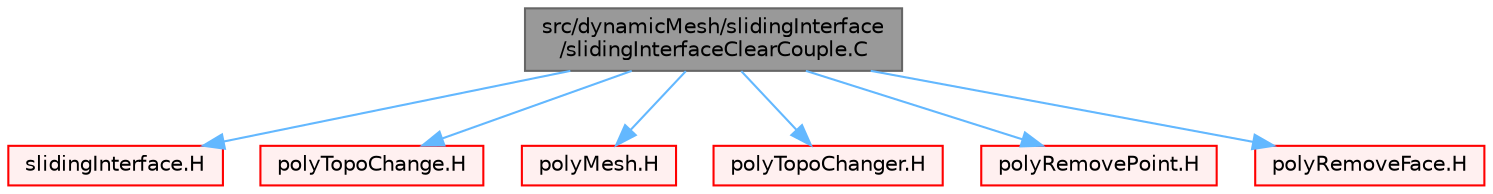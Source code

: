 digraph "src/dynamicMesh/slidingInterface/slidingInterfaceClearCouple.C"
{
 // LATEX_PDF_SIZE
  bgcolor="transparent";
  edge [fontname=Helvetica,fontsize=10,labelfontname=Helvetica,labelfontsize=10];
  node [fontname=Helvetica,fontsize=10,shape=box,height=0.2,width=0.4];
  Node1 [id="Node000001",label="src/dynamicMesh/slidingInterface\l/slidingInterfaceClearCouple.C",height=0.2,width=0.4,color="gray40", fillcolor="grey60", style="filled", fontcolor="black",tooltip=" "];
  Node1 -> Node2 [id="edge1_Node000001_Node000002",color="steelblue1",style="solid",tooltip=" "];
  Node2 [id="Node000002",label="slidingInterface.H",height=0.2,width=0.4,color="red", fillcolor="#FFF0F0", style="filled",URL="$slidingInterface_8H.html",tooltip=" "];
  Node1 -> Node254 [id="edge2_Node000001_Node000254",color="steelblue1",style="solid",tooltip=" "];
  Node254 [id="Node000254",label="polyTopoChange.H",height=0.2,width=0.4,color="red", fillcolor="#FFF0F0", style="filled",URL="$polyTopoChange_8H.html",tooltip=" "];
  Node1 -> Node256 [id="edge3_Node000001_Node000256",color="steelblue1",style="solid",tooltip=" "];
  Node256 [id="Node000256",label="polyMesh.H",height=0.2,width=0.4,color="red", fillcolor="#FFF0F0", style="filled",URL="$polyMesh_8H.html",tooltip=" "];
  Node1 -> Node287 [id="edge4_Node000001_Node000287",color="steelblue1",style="solid",tooltip=" "];
  Node287 [id="Node000287",label="polyTopoChanger.H",height=0.2,width=0.4,color="red", fillcolor="#FFF0F0", style="filled",URL="$polyTopoChanger_8H.html",tooltip=" "];
  Node1 -> Node288 [id="edge5_Node000001_Node000288",color="steelblue1",style="solid",tooltip=" "];
  Node288 [id="Node000288",label="polyRemovePoint.H",height=0.2,width=0.4,color="red", fillcolor="#FFF0F0", style="filled",URL="$polyRemovePoint_8H.html",tooltip=" "];
  Node1 -> Node290 [id="edge6_Node000001_Node000290",color="steelblue1",style="solid",tooltip=" "];
  Node290 [id="Node000290",label="polyRemoveFace.H",height=0.2,width=0.4,color="red", fillcolor="#FFF0F0", style="filled",URL="$polyRemoveFace_8H.html",tooltip=" "];
}
